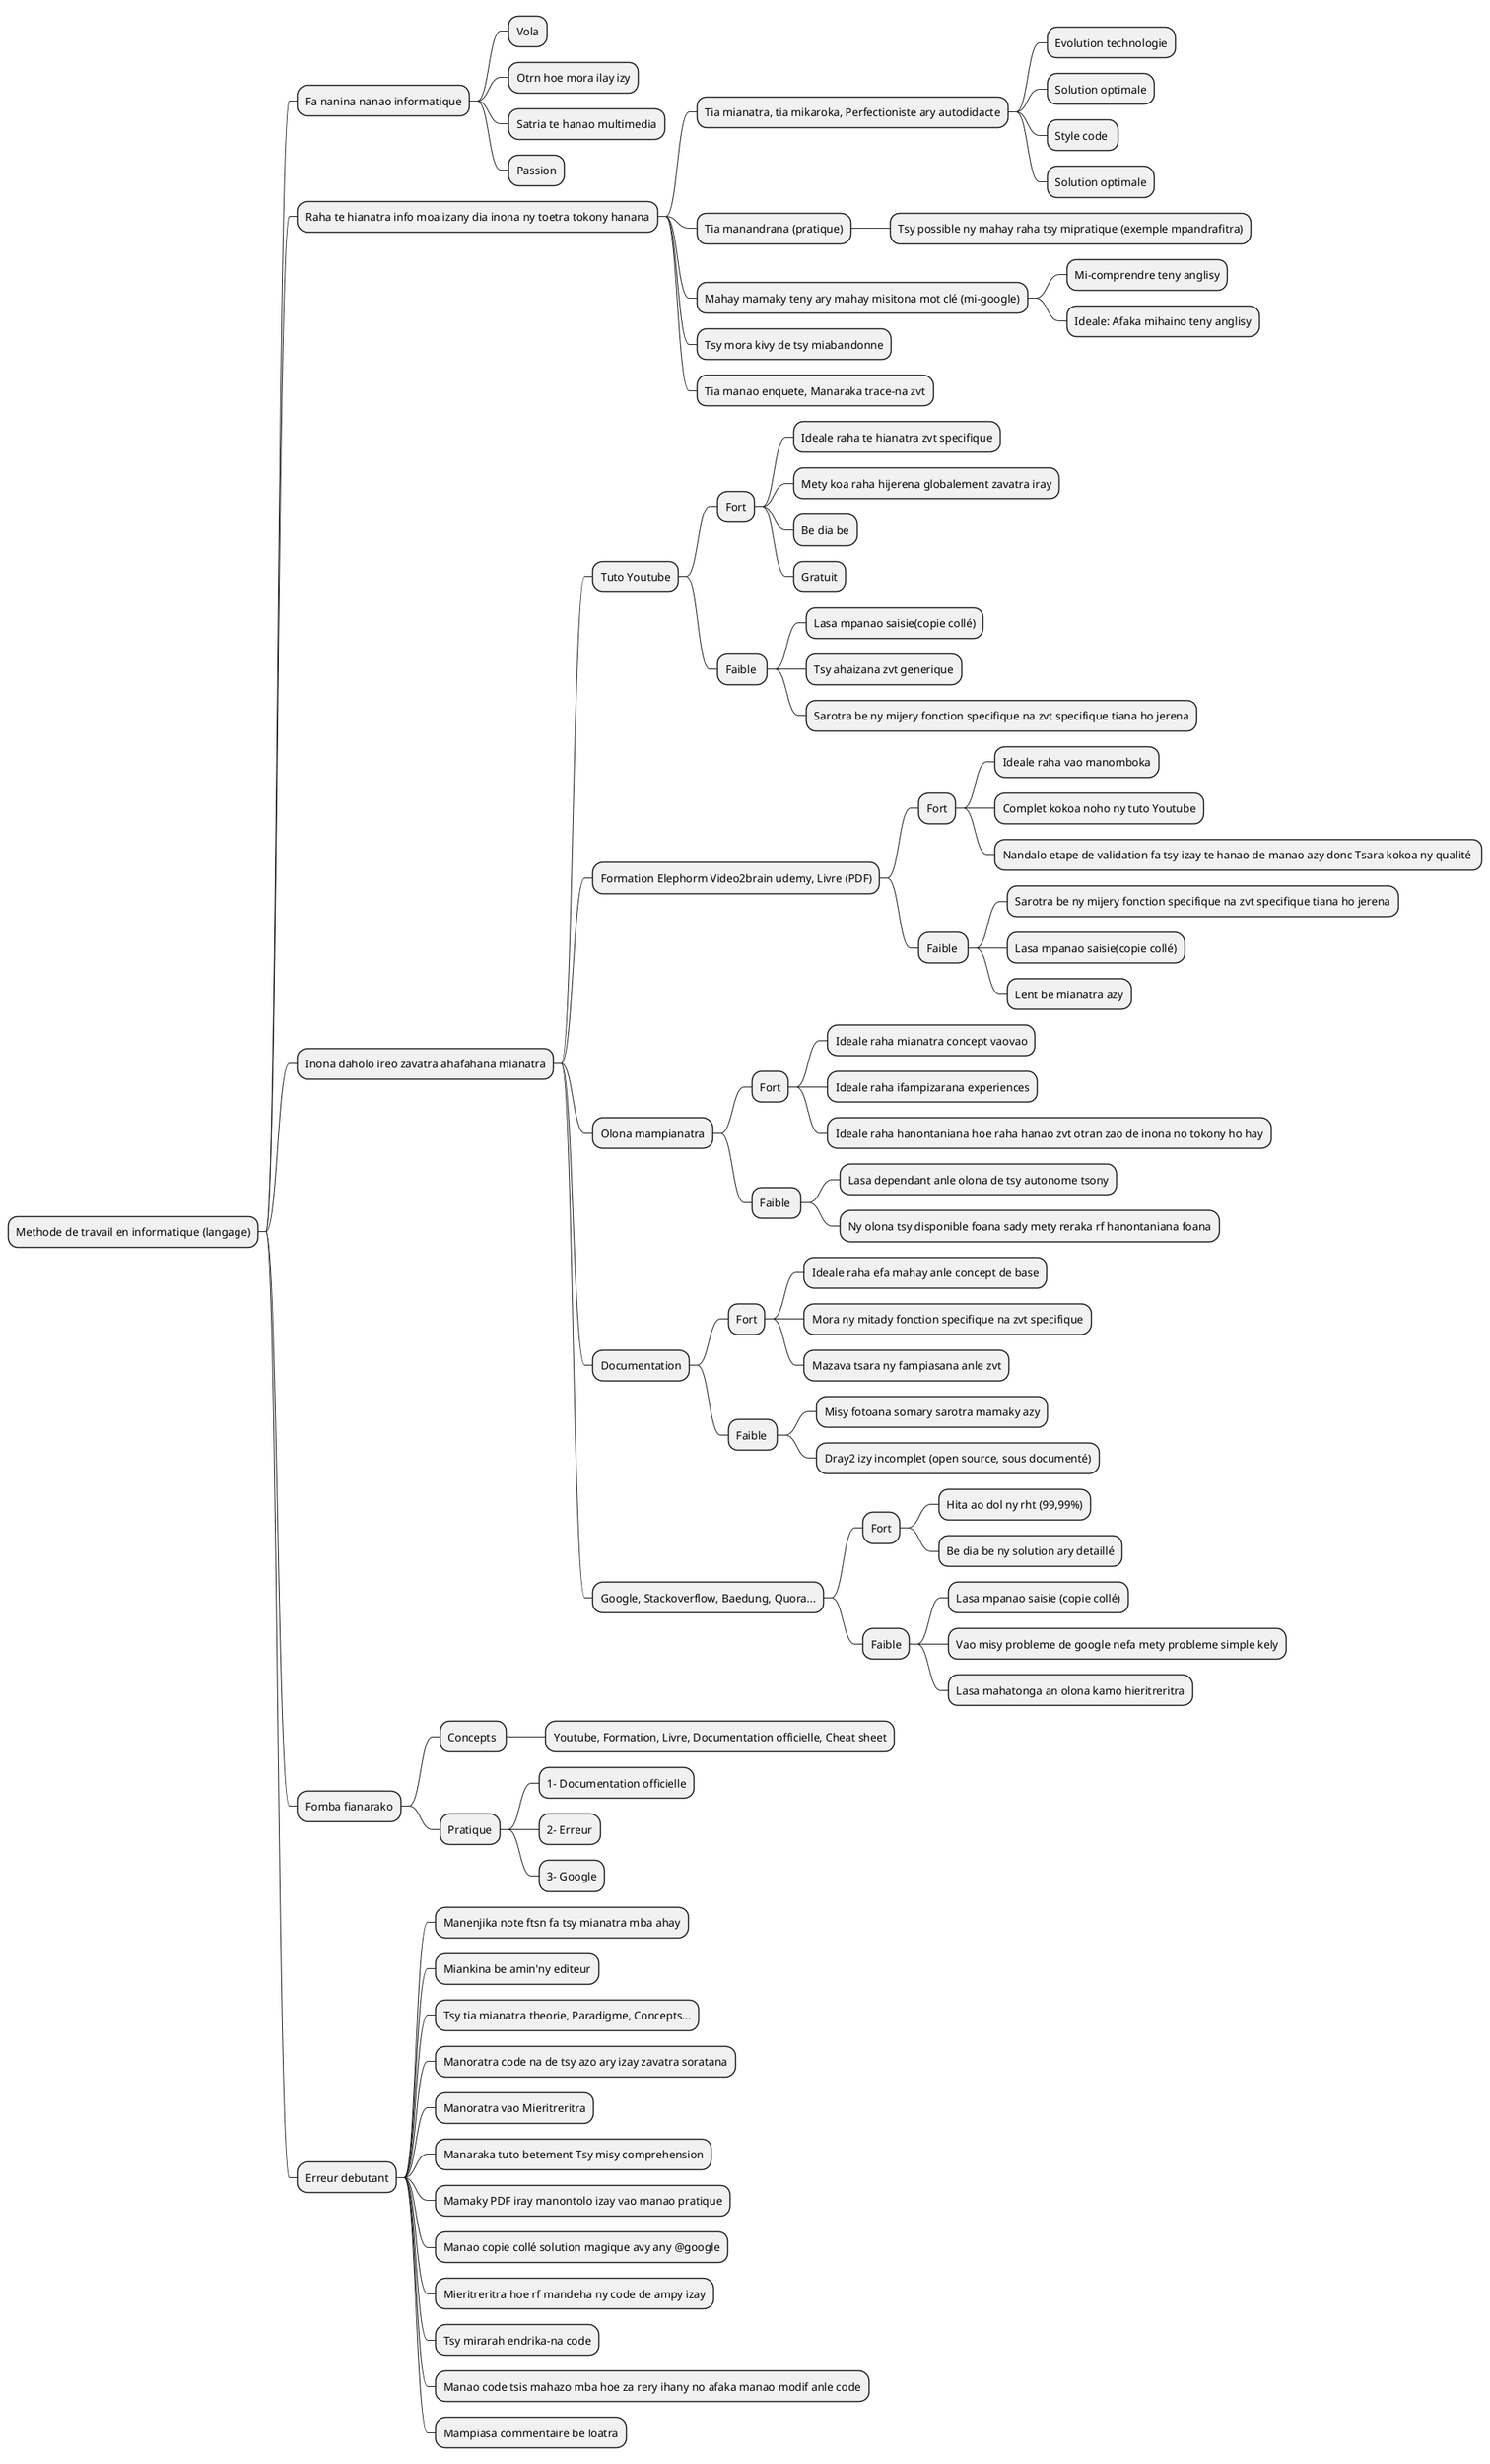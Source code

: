 @startmindmap
* Methode de travail en informatique (langage)

** Fa nanina nanao informatique
*** Vola
*** Otrn hoe mora ilay izy
*** Satria te hanao multimedia
*** Passion

** Raha te hianatra info moa izany dia inona ny toetra tokony hanana
*** Tia mianatra, tia mikaroka, Perfectioniste ary autodidacte
**** Evolution technologie
**** Solution optimale
**** Style code 
**** Solution optimale
*** Tia manandrana (pratique)
**** Tsy possible ny mahay raha tsy mipratique (exemple mpandrafitra)
*** Mahay mamaky teny ary mahay misitona mot clé (mi-google)
**** Mi-comprendre teny anglisy
**** Ideale: Afaka mihaino teny anglisy
*** Tsy mora kivy de tsy miabandonne
*** Tia manao enquete, Manaraka trace-na zvt

** Inona daholo ireo zavatra ahafahana mianatra
*** Tuto Youtube
**** Fort
***** Ideale raha te hianatra zvt specifique
***** Mety koa raha hijerena globalement zavatra iray
***** Be dia be
***** Gratuit

**** Faible 
***** Lasa mpanao saisie(copie collé)
***** Tsy ahaizana zvt generique
***** Sarotra be ny mijery fonction specifique na zvt specifique tiana ho jerena

*** Formation Elephorm Video2brain udemy, Livre (PDF)

**** Fort
***** Ideale raha vao manomboka
***** Complet kokoa noho ny tuto Youtube
***** Nandalo etape de validation fa tsy izay te hanao de manao azy donc Tsara kokoa ny qualité 

**** Faible 
***** Sarotra be ny mijery fonction specifique na zvt specifique tiana ho jerena
***** Lasa mpanao saisie(copie collé)
***** Lent be mianatra azy

*** Olona mampianatra
**** Fort
***** Ideale raha mianatra concept vaovao
***** Ideale raha ifampizarana experiences
***** Ideale raha hanontaniana hoe raha hanao zvt otran zao de inona no tokony ho hay

**** Faible 
***** Lasa dependant anle olona de tsy autonome tsony
***** Ny olona tsy disponible foana sady mety reraka rf hanontaniana foana

*** Documentation
**** Fort
***** Ideale raha efa mahay anle concept de base
***** Mora ny mitady fonction specifique na zvt specifique
***** Mazava tsara ny fampiasana anle zvt

**** Faible 
***** Misy fotoana somary sarotra mamaky azy
***** Dray2 izy incomplet (open source, sous documenté)

*** Google, Stackoverflow, Baedung, Quora...
**** Fort
***** Hita ao dol ny rht (99,99%)
***** Be dia be ny solution ary detaillé

**** Faible
***** Lasa mpanao saisie (copie collé)
***** Vao misy probleme de google nefa mety probleme simple kely
***** Lasa mahatonga an olona kamo hieritreritra

** Fomba fianarako
*** Concepts 
**** Youtube, Formation, Livre, Documentation officielle, Cheat sheet
*** Pratique
**** 1- Documentation officielle
**** 2- Erreur
**** 3- Google

** Erreur debutant
*** Manenjika note ftsn fa tsy mianatra mba ahay
*** Miankina be amin'ny editeur
*** Tsy tia mianatra theorie, Paradigme, Concepts...
*** Manoratra code na de tsy azo ary izay zavatra soratana
*** Manoratra vao Mieritreritra
*** Manaraka tuto betement Tsy misy comprehension
*** Mamaky PDF iray manontolo izay vao manao pratique
*** Manao copie collé solution magique avy any @google
*** Mieritreritra hoe rf mandeha ny code de ampy izay
*** Tsy mirarah endrika-na code
*** Manao code tsis mahazo mba hoe za rery ihany no afaka manao modif anle code
*** Mampiasa commentaire be loatra

@endmindmap